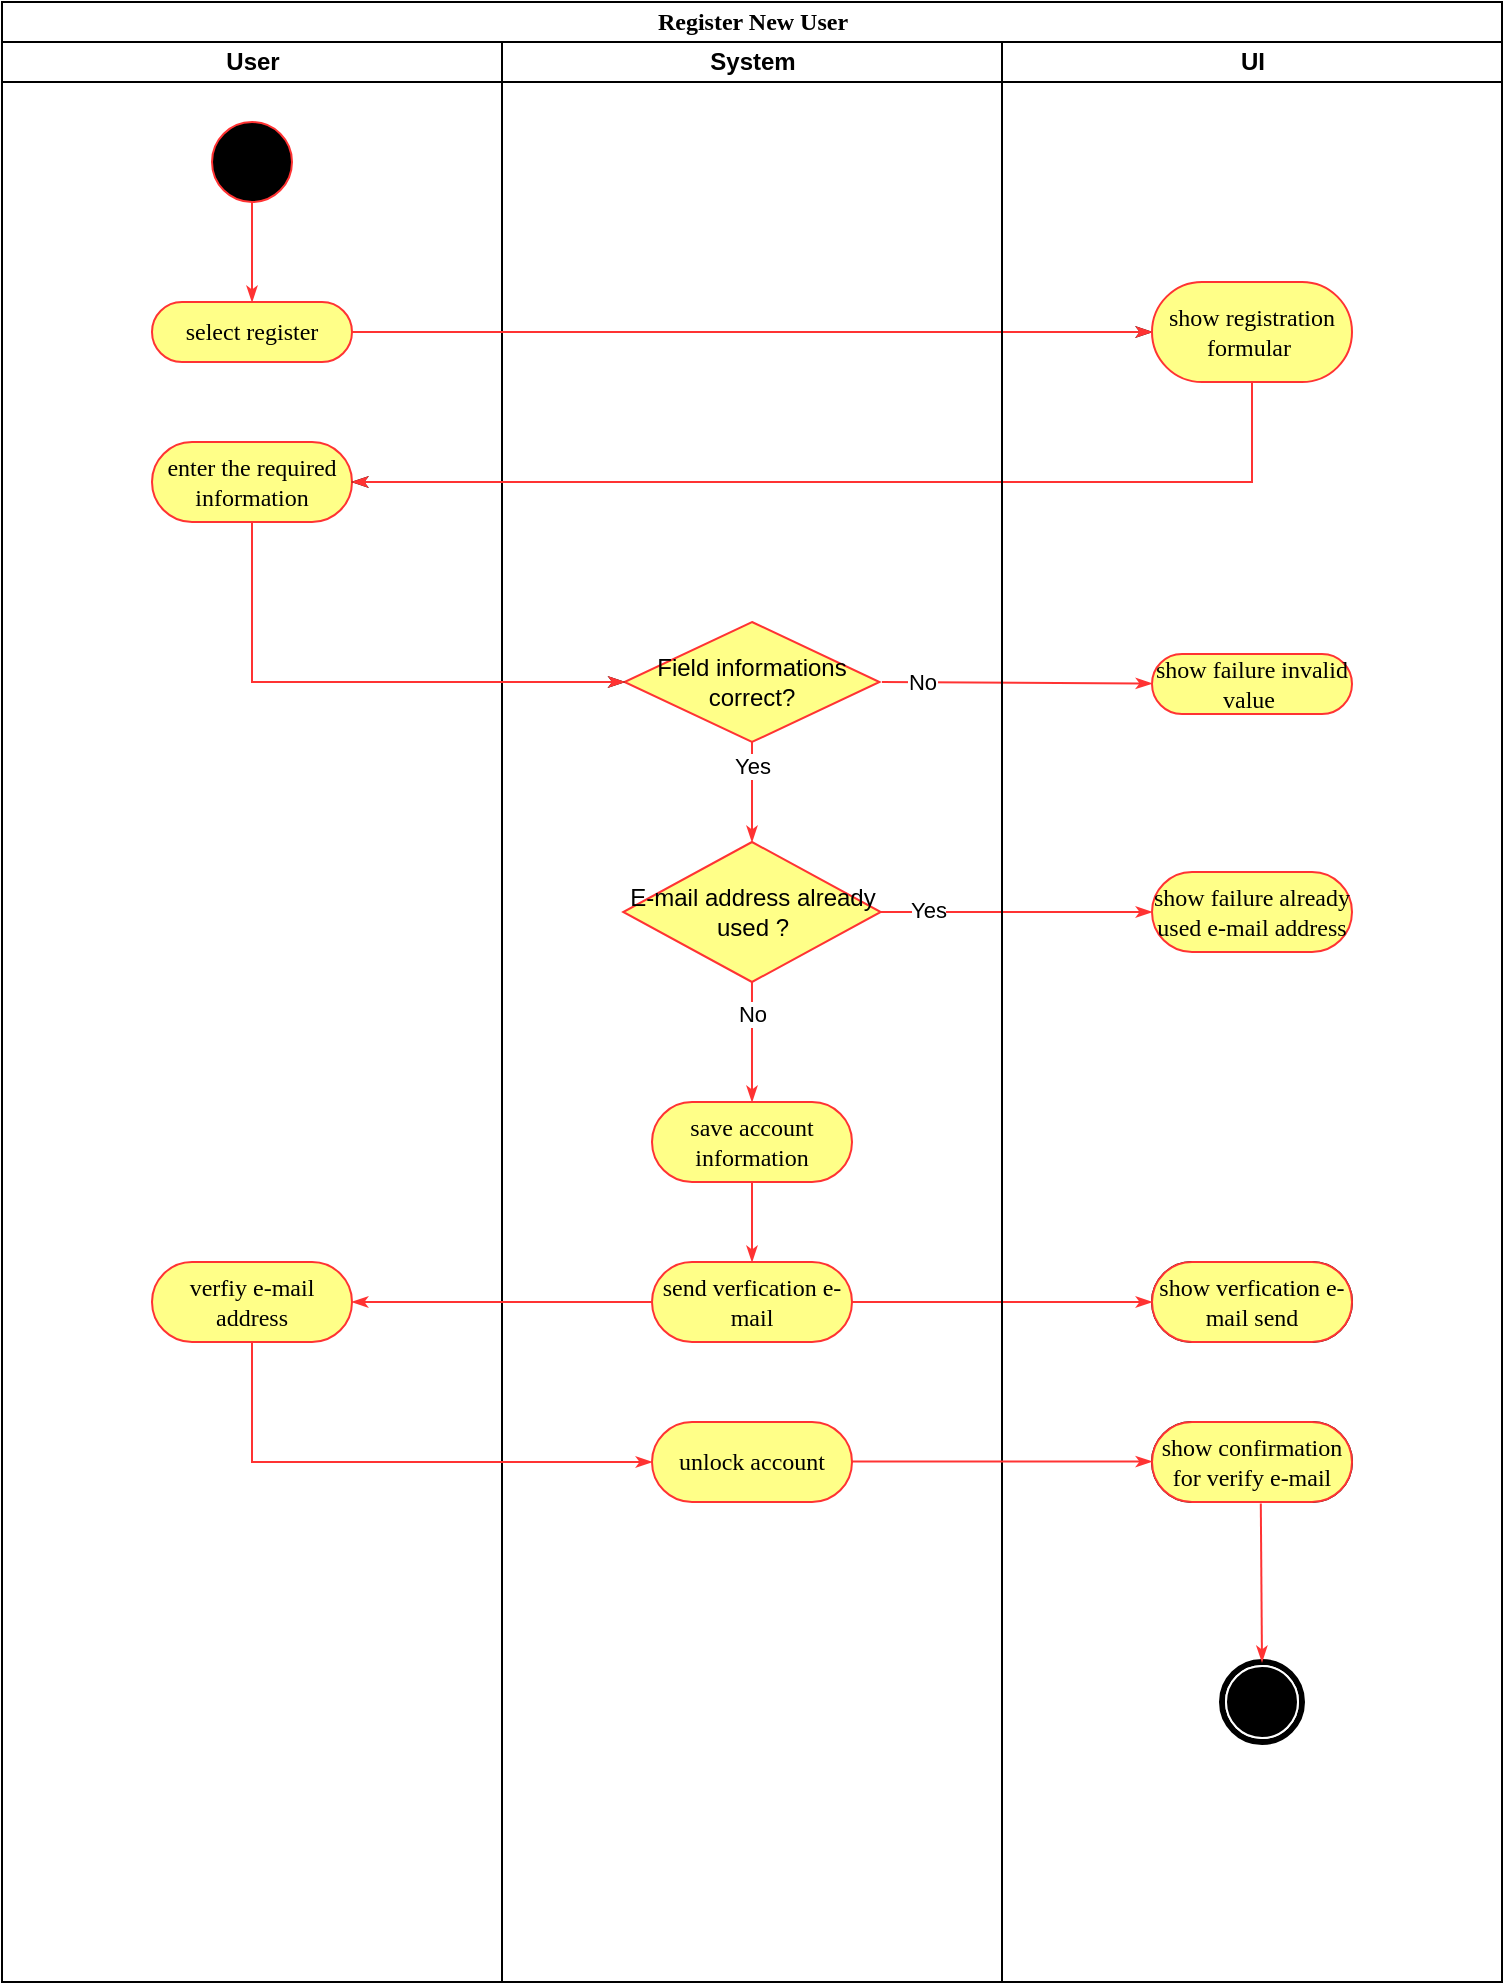 <mxfile version="13.10.0" type="device"><diagram name="Page-1" id="0783ab3e-0a74-02c8-0abd-f7b4e66b4bec"><mxGraphModel dx="1422" dy="737" grid="1" gridSize="10" guides="1" tooltips="1" connect="1" arrows="1" fold="1" page="1" pageScale="1" pageWidth="850" pageHeight="1100" math="0" shadow="0"><root><mxCell id="0"/><mxCell id="1" parent="0"/><mxCell id="1c1d494c118603dd-1" value="Register New User" style="swimlane;html=1;childLayout=stackLayout;startSize=20;rounded=0;shadow=0;comic=0;labelBackgroundColor=none;strokeWidth=1;fontFamily=Verdana;fontSize=12;align=center;" parent="1" vertex="1"><mxGeometry x="40" y="10" width="750" height="990" as="geometry"/></mxCell><mxCell id="1c1d494c118603dd-2" value="User" style="swimlane;html=1;startSize=20;" parent="1c1d494c118603dd-1" vertex="1"><mxGeometry y="20" width="250" height="970" as="geometry"/></mxCell><mxCell id="60571a20871a0731-4" value="" style="ellipse;whiteSpace=wrap;html=1;rounded=0;shadow=0;comic=0;labelBackgroundColor=none;strokeWidth=1;fontFamily=Verdana;fontSize=12;align=center;strokeColor=#FF3333;fillColor=#000000;" parent="1c1d494c118603dd-2" vertex="1"><mxGeometry x="105" y="40" width="40" height="40" as="geometry"/></mxCell><mxCell id="60571a20871a0731-8" value="select register" style="rounded=1;whiteSpace=wrap;html=1;shadow=0;comic=0;labelBackgroundColor=none;strokeWidth=1;fontFamily=Verdana;fontSize=12;align=center;arcSize=50;fillColor=#ffff88;strokeColor=#FF3333;" parent="1c1d494c118603dd-2" vertex="1"><mxGeometry x="75" y="130" width="100" height="30" as="geometry"/></mxCell><mxCell id="1c1d494c118603dd-27" style="edgeStyle=orthogonalEdgeStyle;rounded=0;html=1;labelBackgroundColor=none;startArrow=none;startFill=0;startSize=5;endArrow=classicThin;endFill=1;endSize=5;jettySize=auto;orthogonalLoop=1;strokeWidth=1;fontFamily=Verdana;fontSize=12;strokeColor=#FF3333;" parent="1c1d494c118603dd-2" source="60571a20871a0731-4" target="60571a20871a0731-8" edge="1"><mxGeometry relative="1" as="geometry"/></mxCell><mxCell id="1c1d494c118603dd-8" value="enter the required information" style="rounded=1;whiteSpace=wrap;html=1;shadow=0;comic=0;labelBackgroundColor=none;strokeWidth=1;fontFamily=Verdana;fontSize=12;align=center;arcSize=50;fillColor=#ffff88;strokeColor=#FF3333;" parent="1c1d494c118603dd-2" vertex="1"><mxGeometry x="75" y="200" width="100" height="40" as="geometry"/></mxCell><mxCell id="mtZCOBOC90Zqhx0-wA6k-30" value="verfiy e-mail address" style="rounded=1;whiteSpace=wrap;html=1;shadow=0;comic=0;labelBackgroundColor=none;strokeWidth=1;fontFamily=Verdana;fontSize=12;align=center;arcSize=50;fillColor=#ffff88;strokeColor=#FF3333;" vertex="1" parent="1c1d494c118603dd-2"><mxGeometry x="75" y="610" width="100" height="40" as="geometry"/></mxCell><mxCell id="1c1d494c118603dd-3" value="System" style="swimlane;html=1;startSize=20;" parent="1c1d494c118603dd-1" vertex="1"><mxGeometry x="250" y="20" width="250" height="970" as="geometry"/></mxCell><mxCell id="mtZCOBOC90Zqhx0-wA6k-19" value="Field informations correct?" style="rhombus;whiteSpace=wrap;html=1;rounded=0;sketch=0;fillColor=#ffff88;strokeColor=#FF3333;" vertex="1" parent="1c1d494c118603dd-3"><mxGeometry x="61.25" y="290" width="127.5" height="60" as="geometry"/></mxCell><mxCell id="mtZCOBOC90Zqhx0-wA6k-22" value="E-mail address already used ?" style="rhombus;whiteSpace=wrap;html=1;rounded=0;sketch=0;fillColor=#ffff88;strokeColor=#FF3333;" vertex="1" parent="1c1d494c118603dd-3"><mxGeometry x="60.62" y="400" width="128.75" height="70" as="geometry"/></mxCell><mxCell id="mtZCOBOC90Zqhx0-wA6k-23" style="edgeStyle=none;rounded=0;html=1;labelBackgroundColor=none;startArrow=none;startFill=0;startSize=5;endArrow=classicThin;endFill=1;endSize=5;jettySize=auto;orthogonalLoop=1;strokeWidth=1;fontFamily=Verdana;fontSize=12;exitX=0.5;exitY=1;exitDx=0;exitDy=0;entryX=0.5;entryY=0;entryDx=0;entryDy=0;strokeColor=#FF3333;" edge="1" parent="1c1d494c118603dd-3" source="mtZCOBOC90Zqhx0-wA6k-19" target="mtZCOBOC90Zqhx0-wA6k-22"><mxGeometry relative="1" as="geometry"><mxPoint x="-115" y="250" as="sourcePoint"/><mxPoint x="71.25" y="330" as="targetPoint"/><Array as="points"/></mxGeometry></mxCell><mxCell id="mtZCOBOC90Zqhx0-wA6k-27" value="Yes" style="edgeLabel;html=1;align=center;verticalAlign=middle;resizable=0;points=[];" vertex="1" connectable="0" parent="mtZCOBOC90Zqhx0-wA6k-23"><mxGeometry x="-0.531" relative="1" as="geometry"><mxPoint as="offset"/></mxGeometry></mxCell><mxCell id="mtZCOBOC90Zqhx0-wA6k-24" style="edgeStyle=none;rounded=0;html=1;labelBackgroundColor=none;startArrow=none;startFill=0;startSize=5;endArrow=classicThin;endFill=1;endSize=5;jettySize=auto;orthogonalLoop=1;strokeWidth=1;fontFamily=Verdana;fontSize=12;exitX=0.5;exitY=1;exitDx=0;exitDy=0;strokeColor=#FF3333;" edge="1" parent="1c1d494c118603dd-3" target="mtZCOBOC90Zqhx0-wA6k-20"><mxGeometry relative="1" as="geometry"><mxPoint x="190.01" y="320" as="sourcePoint"/><mxPoint x="310" y="320" as="targetPoint"/><Array as="points"/></mxGeometry></mxCell><mxCell id="mtZCOBOC90Zqhx0-wA6k-26" value="No" style="edgeLabel;html=1;align=center;verticalAlign=middle;resizable=0;points=[];" vertex="1" connectable="0" parent="mtZCOBOC90Zqhx0-wA6k-24"><mxGeometry x="-0.355" y="1" relative="1" as="geometry"><mxPoint x="-23.44" y="0.77" as="offset"/></mxGeometry></mxCell><mxCell id="mtZCOBOC90Zqhx0-wA6k-29" style="edgeStyle=none;rounded=0;html=1;labelBackgroundColor=none;startArrow=none;startFill=0;startSize=5;endArrow=classicThin;endFill=1;endSize=5;jettySize=auto;orthogonalLoop=1;strokeWidth=1;fontFamily=Verdana;fontSize=12;exitX=0.5;exitY=1;exitDx=0;exitDy=0;strokeColor=#FF3333;" edge="1" parent="1c1d494c118603dd-3" source="mtZCOBOC90Zqhx0-wA6k-22" target="mtZCOBOC90Zqhx0-wA6k-42"><mxGeometry relative="1" as="geometry"><mxPoint x="130" y="480" as="sourcePoint"/><mxPoint x="135" y="520" as="targetPoint"/><Array as="points"/></mxGeometry></mxCell><mxCell id="mtZCOBOC90Zqhx0-wA6k-46" value="No" style="edgeLabel;html=1;align=center;verticalAlign=middle;resizable=0;points=[];" vertex="1" connectable="0" parent="mtZCOBOC90Zqhx0-wA6k-29"><mxGeometry x="-0.48" relative="1" as="geometry"><mxPoint as="offset"/></mxGeometry></mxCell><mxCell id="mtZCOBOC90Zqhx0-wA6k-37" value="send verfication e-mail" style="rounded=1;whiteSpace=wrap;html=1;shadow=0;comic=0;labelBackgroundColor=none;strokeWidth=1;fontFamily=Verdana;fontSize=12;align=center;arcSize=50;fillColor=#ffff88;strokeColor=#FF3333;" vertex="1" parent="1c1d494c118603dd-3"><mxGeometry x="75" y="610" width="100" height="40" as="geometry"/></mxCell><mxCell id="mtZCOBOC90Zqhx0-wA6k-40" value="unlock account" style="rounded=1;whiteSpace=wrap;html=1;shadow=0;comic=0;labelBackgroundColor=none;strokeWidth=1;fontFamily=Verdana;fontSize=12;align=center;arcSize=50;fillColor=#ffff88;strokeColor=#FF3333;" vertex="1" parent="1c1d494c118603dd-3"><mxGeometry x="75" y="690" width="100" height="40" as="geometry"/></mxCell><mxCell id="mtZCOBOC90Zqhx0-wA6k-42" value="save account information" style="rounded=1;whiteSpace=wrap;html=1;shadow=0;comic=0;labelBackgroundColor=none;strokeWidth=1;fontFamily=Verdana;fontSize=12;align=center;arcSize=50;fillColor=#ffff88;strokeColor=#FF3333;" vertex="1" parent="1c1d494c118603dd-3"><mxGeometry x="75" y="530" width="100" height="40" as="geometry"/></mxCell><mxCell id="mtZCOBOC90Zqhx0-wA6k-44" style="edgeStyle=none;rounded=0;html=1;labelBackgroundColor=none;startArrow=none;startFill=0;startSize=5;endArrow=classicThin;endFill=1;endSize=5;jettySize=auto;orthogonalLoop=1;strokeWidth=1;fontFamily=Verdana;fontSize=12;entryX=0.5;entryY=0;entryDx=0;entryDy=0;strokeColor=#FF3333;" edge="1" parent="1c1d494c118603dd-3" target="mtZCOBOC90Zqhx0-wA6k-37"><mxGeometry relative="1" as="geometry"><mxPoint x="125" y="570" as="sourcePoint"/><mxPoint x="134.999" y="540" as="targetPoint"/><Array as="points"/></mxGeometry></mxCell><mxCell id="mtZCOBOC90Zqhx0-wA6k-52" style="edgeStyle=orthogonalEdgeStyle;rounded=0;html=1;labelBackgroundColor=none;startArrow=none;startFill=0;startSize=5;endArrow=classicThin;endFill=1;endSize=5;jettySize=auto;orthogonalLoop=1;strokeWidth=1;fontFamily=Verdana;fontSize=12;" edge="1" parent="1c1d494c118603dd-3"><mxGeometry relative="1" as="geometry"><Array as="points"><mxPoint x="170" y="145"/><mxPoint x="170" y="145"/></Array><mxPoint x="-75" y="145" as="sourcePoint"/><mxPoint x="325" y="145" as="targetPoint"/></mxGeometry></mxCell><mxCell id="mtZCOBOC90Zqhx0-wA6k-53" style="edgeStyle=none;rounded=0;html=1;labelBackgroundColor=none;startArrow=none;startFill=0;startSize=5;endArrow=classicThin;endFill=1;endSize=5;jettySize=auto;orthogonalLoop=1;strokeWidth=1;fontFamily=Verdana;fontSize=12;exitX=0.5;exitY=1;exitDx=0;exitDy=0;" edge="1" parent="1c1d494c118603dd-3"><mxGeometry relative="1" as="geometry"><mxPoint x="375" y="170" as="sourcePoint"/><mxPoint x="-75" y="220" as="targetPoint"/><Array as="points"><mxPoint x="375" y="220"/></Array></mxGeometry></mxCell><mxCell id="mtZCOBOC90Zqhx0-wA6k-54" style="edgeStyle=none;rounded=0;html=1;labelBackgroundColor=none;startArrow=none;startFill=0;startSize=5;endArrow=classicThin;endFill=1;endSize=5;jettySize=auto;orthogonalLoop=1;strokeWidth=1;fontFamily=Verdana;fontSize=12;exitX=0.5;exitY=1;exitDx=0;exitDy=0;entryX=0;entryY=0.5;entryDx=0;entryDy=0;" edge="1" parent="1c1d494c118603dd-3"><mxGeometry relative="1" as="geometry"><mxPoint x="-125" y="240" as="sourcePoint"/><mxPoint x="61.25" y="320" as="targetPoint"/><Array as="points"><mxPoint x="-125" y="320"/></Array></mxGeometry></mxCell><mxCell id="1c1d494c118603dd-29" style="edgeStyle=orthogonalEdgeStyle;rounded=0;html=1;labelBackgroundColor=none;startArrow=none;startFill=0;startSize=5;endArrow=classicThin;endFill=1;endSize=5;jettySize=auto;orthogonalLoop=1;strokeWidth=1;fontFamily=Verdana;fontSize=12;strokeColor=#FF3333;" parent="1c1d494c118603dd-1" source="60571a20871a0731-8" target="1c1d494c118603dd-5" edge="1"><mxGeometry relative="1" as="geometry"><Array as="points"><mxPoint x="420" y="165"/><mxPoint x="420" y="165"/></Array><mxPoint x="390.25" y="190" as="sourcePoint"/></mxGeometry></mxCell><mxCell id="1c1d494c118603dd-37" style="edgeStyle=none;rounded=0;html=1;labelBackgroundColor=none;startArrow=none;startFill=0;startSize=5;endArrow=classicThin;endFill=1;endSize=5;jettySize=auto;orthogonalLoop=1;strokeWidth=1;fontFamily=Verdana;fontSize=12;exitX=0.5;exitY=1;exitDx=0;exitDy=0;strokeColor=#FF3333;" parent="1c1d494c118603dd-1" source="1c1d494c118603dd-5" target="1c1d494c118603dd-8" edge="1"><mxGeometry relative="1" as="geometry"><mxPoint x="570.565" y="318.0" as="sourcePoint"/><Array as="points"><mxPoint x="625" y="240"/></Array></mxGeometry></mxCell><mxCell id="1c1d494c118603dd-38" style="edgeStyle=none;rounded=0;html=1;labelBackgroundColor=none;startArrow=none;startFill=0;startSize=5;endArrow=classicThin;endFill=1;endSize=5;jettySize=auto;orthogonalLoop=1;strokeWidth=1;fontFamily=Verdana;fontSize=12;exitX=0.5;exitY=1;exitDx=0;exitDy=0;entryX=0;entryY=0.5;entryDx=0;entryDy=0;strokeColor=#FF3333;" parent="1c1d494c118603dd-1" source="1c1d494c118603dd-8" target="mtZCOBOC90Zqhx0-wA6k-19" edge="1"><mxGeometry relative="1" as="geometry"><mxPoint x="125" y="330" as="targetPoint"/><Array as="points"><mxPoint x="125" y="340"/></Array></mxGeometry></mxCell><mxCell id="mtZCOBOC90Zqhx0-wA6k-25" style="edgeStyle=none;rounded=0;html=1;labelBackgroundColor=none;startArrow=none;startFill=0;startSize=5;endArrow=classicThin;endFill=1;endSize=5;jettySize=auto;orthogonalLoop=1;strokeWidth=1;fontFamily=Verdana;fontSize=12;strokeColor=#FF3333;" edge="1" parent="1c1d494c118603dd-1" source="mtZCOBOC90Zqhx0-wA6k-22" target="mtZCOBOC90Zqhx0-wA6k-21"><mxGeometry relative="1" as="geometry"><mxPoint x="440.01" y="450" as="sourcePoint"/><mxPoint x="575" y="450.73" as="targetPoint"/><Array as="points"/></mxGeometry></mxCell><mxCell id="mtZCOBOC90Zqhx0-wA6k-28" value="Yes" style="edgeLabel;html=1;align=center;verticalAlign=middle;resizable=0;points=[];" vertex="1" connectable="0" parent="mtZCOBOC90Zqhx0-wA6k-25"><mxGeometry x="-0.66" y="1" relative="1" as="geometry"><mxPoint as="offset"/></mxGeometry></mxCell><mxCell id="mtZCOBOC90Zqhx0-wA6k-45" style="edgeStyle=none;rounded=0;html=1;labelBackgroundColor=none;startArrow=none;startFill=0;startSize=5;endArrow=classicThin;endFill=1;endSize=5;jettySize=auto;orthogonalLoop=1;strokeWidth=1;fontFamily=Verdana;fontSize=12;exitX=1;exitY=0.5;exitDx=0;exitDy=0;entryX=0;entryY=0.5;entryDx=0;entryDy=0;strokeColor=#FF3333;" edge="1" parent="1c1d494c118603dd-1" source="mtZCOBOC90Zqhx0-wA6k-37" target="mtZCOBOC90Zqhx0-wA6k-38"><mxGeometry relative="1" as="geometry"><mxPoint x="394.995" y="510" as="sourcePoint"/><mxPoint x="394.999" y="570" as="targetPoint"/><Array as="points"/></mxGeometry></mxCell><mxCell id="mtZCOBOC90Zqhx0-wA6k-47" style="edgeStyle=none;rounded=0;html=1;labelBackgroundColor=none;startArrow=none;startFill=0;startSize=5;endArrow=classicThin;endFill=1;endSize=5;jettySize=auto;orthogonalLoop=1;strokeWidth=1;fontFamily=Verdana;fontSize=12;exitX=0;exitY=0.5;exitDx=0;exitDy=0;entryX=1;entryY=0.5;entryDx=0;entryDy=0;strokeColor=#FF3333;" edge="1" parent="1c1d494c118603dd-1" source="mtZCOBOC90Zqhx0-wA6k-37" target="mtZCOBOC90Zqhx0-wA6k-30"><mxGeometry relative="1" as="geometry"><mxPoint x="404.995" y="520" as="sourcePoint"/><mxPoint x="404.999" y="580" as="targetPoint"/><Array as="points"/></mxGeometry></mxCell><mxCell id="mtZCOBOC90Zqhx0-wA6k-48" style="edgeStyle=none;rounded=0;html=1;labelBackgroundColor=none;startArrow=none;startFill=0;startSize=5;endArrow=classicThin;endFill=1;endSize=5;jettySize=auto;orthogonalLoop=1;strokeWidth=1;fontFamily=Verdana;fontSize=12;exitX=0.5;exitY=1;exitDx=0;exitDy=0;entryX=0;entryY=0.5;entryDx=0;entryDy=0;strokeColor=#FF3333;" edge="1" parent="1c1d494c118603dd-1" source="mtZCOBOC90Zqhx0-wA6k-30" target="mtZCOBOC90Zqhx0-wA6k-40"><mxGeometry relative="1" as="geometry"><mxPoint x="335" y="660" as="sourcePoint"/><mxPoint x="185" y="660" as="targetPoint"/><Array as="points"><mxPoint x="125" y="730"/></Array></mxGeometry></mxCell><mxCell id="1c1d494c118603dd-4" value="UI" style="swimlane;html=1;startSize=20;rounded=0;" parent="1c1d494c118603dd-1" vertex="1"><mxGeometry x="500" y="20" width="250" height="970" as="geometry"/></mxCell><mxCell id="1c1d494c118603dd-5" value="show registration formular&amp;nbsp;" style="rounded=1;whiteSpace=wrap;html=1;shadow=0;comic=0;labelBackgroundColor=none;strokeWidth=1;fontFamily=Verdana;fontSize=12;align=center;arcSize=50;fillColor=#ffff88;strokeColor=#FF3333;" parent="1c1d494c118603dd-4" vertex="1"><mxGeometry x="75" y="120" width="100" height="50" as="geometry"/></mxCell><mxCell id="60571a20871a0731-5" value="" style="shape=mxgraph.bpmn.shape;html=1;verticalLabelPosition=bottom;verticalAlign=top;perimeter=ellipsePerimeter;outline=end;symbol=terminate;rounded=0;shadow=0;comic=0;strokeWidth=1;fontFamily=Verdana;fontSize=12;align=center;" parent="1c1d494c118603dd-4" vertex="1"><mxGeometry x="110" y="810" width="40" height="40" as="geometry"/></mxCell><mxCell id="mtZCOBOC90Zqhx0-wA6k-20" value="show failure invalid value&amp;nbsp;" style="rounded=1;whiteSpace=wrap;html=1;shadow=0;comic=0;labelBackgroundColor=none;strokeWidth=1;fontFamily=Verdana;fontSize=12;align=center;arcSize=50;fillColor=#ffff88;strokeColor=#FF3333;" vertex="1" parent="1c1d494c118603dd-4"><mxGeometry x="75" y="306" width="100" height="30" as="geometry"/></mxCell><mxCell id="mtZCOBOC90Zqhx0-wA6k-21" value="show failure already used e-mail address" style="rounded=1;whiteSpace=wrap;html=1;shadow=0;comic=0;labelBackgroundColor=none;strokeWidth=1;fontFamily=Verdana;fontSize=12;align=center;arcSize=50;fillColor=#ffff88;strokeColor=#FF3333;" vertex="1" parent="1c1d494c118603dd-4"><mxGeometry x="75" y="415" width="100" height="40" as="geometry"/></mxCell><mxCell id="mtZCOBOC90Zqhx0-wA6k-38" value="show verfication e-mail send" style="rounded=1;whiteSpace=wrap;html=1;shadow=0;comic=0;labelBackgroundColor=none;strokeWidth=1;fontFamily=Verdana;fontSize=12;align=center;arcSize=50;" vertex="1" parent="1c1d494c118603dd-4"><mxGeometry x="75" y="610" width="100" height="40" as="geometry"/></mxCell><mxCell id="mtZCOBOC90Zqhx0-wA6k-39" value="show confirmation for verify e-mail" style="rounded=1;whiteSpace=wrap;html=1;shadow=0;comic=0;labelBackgroundColor=none;strokeWidth=1;fontFamily=Verdana;fontSize=12;align=center;arcSize=50;" vertex="1" parent="1c1d494c118603dd-4"><mxGeometry x="75" y="690" width="100" height="40" as="geometry"/></mxCell><mxCell id="mtZCOBOC90Zqhx0-wA6k-50" style="edgeStyle=none;rounded=0;html=1;labelBackgroundColor=none;startArrow=none;startFill=0;startSize=5;endArrow=classicThin;endFill=1;endSize=5;jettySize=auto;orthogonalLoop=1;strokeWidth=1;fontFamily=Verdana;fontSize=12;exitX=1;exitY=0.5;exitDx=0;exitDy=0;entryX=0;entryY=0.5;entryDx=0;entryDy=0;strokeColor=#FF3333;" edge="1" parent="1c1d494c118603dd-4"><mxGeometry relative="1" as="geometry"><mxPoint x="-75" y="709.8" as="sourcePoint"/><mxPoint x="75" y="709.8" as="targetPoint"/><Array as="points"/></mxGeometry></mxCell><mxCell id="mtZCOBOC90Zqhx0-wA6k-51" style="edgeStyle=none;rounded=0;html=1;labelBackgroundColor=none;startArrow=none;startFill=0;startSize=5;endArrow=classicThin;endFill=1;endSize=5;jettySize=auto;orthogonalLoop=1;strokeWidth=1;fontFamily=Verdana;fontSize=12;exitX=0.544;exitY=1.02;exitDx=0;exitDy=0;entryX=0.5;entryY=0;entryDx=0;entryDy=0;exitPerimeter=0;strokeColor=#FF3333;" edge="1" parent="1c1d494c118603dd-4" source="mtZCOBOC90Zqhx0-wA6k-39" target="60571a20871a0731-5"><mxGeometry relative="1" as="geometry"><mxPoint x="-65" y="719.8" as="sourcePoint"/><mxPoint x="85" y="719.8" as="targetPoint"/><Array as="points"/></mxGeometry></mxCell><mxCell id="mtZCOBOC90Zqhx0-wA6k-77" value="show confirmation for verify e-mail" style="rounded=1;whiteSpace=wrap;html=1;shadow=0;comic=0;labelBackgroundColor=none;strokeWidth=1;fontFamily=Verdana;fontSize=12;align=center;arcSize=50;fillColor=#ffff88;strokeColor=#FF3333;" vertex="1" parent="1c1d494c118603dd-4"><mxGeometry x="75" y="690" width="100" height="40" as="geometry"/></mxCell><mxCell id="mtZCOBOC90Zqhx0-wA6k-78" value="show verfication e-mail send" style="rounded=1;whiteSpace=wrap;html=1;shadow=0;comic=0;labelBackgroundColor=none;strokeWidth=1;fontFamily=Verdana;fontSize=12;align=center;arcSize=50;fillColor=#ffff88;strokeColor=#FF3333;" vertex="1" parent="1c1d494c118603dd-4"><mxGeometry x="75" y="610" width="100" height="40" as="geometry"/></mxCell></root></mxGraphModel></diagram></mxfile>